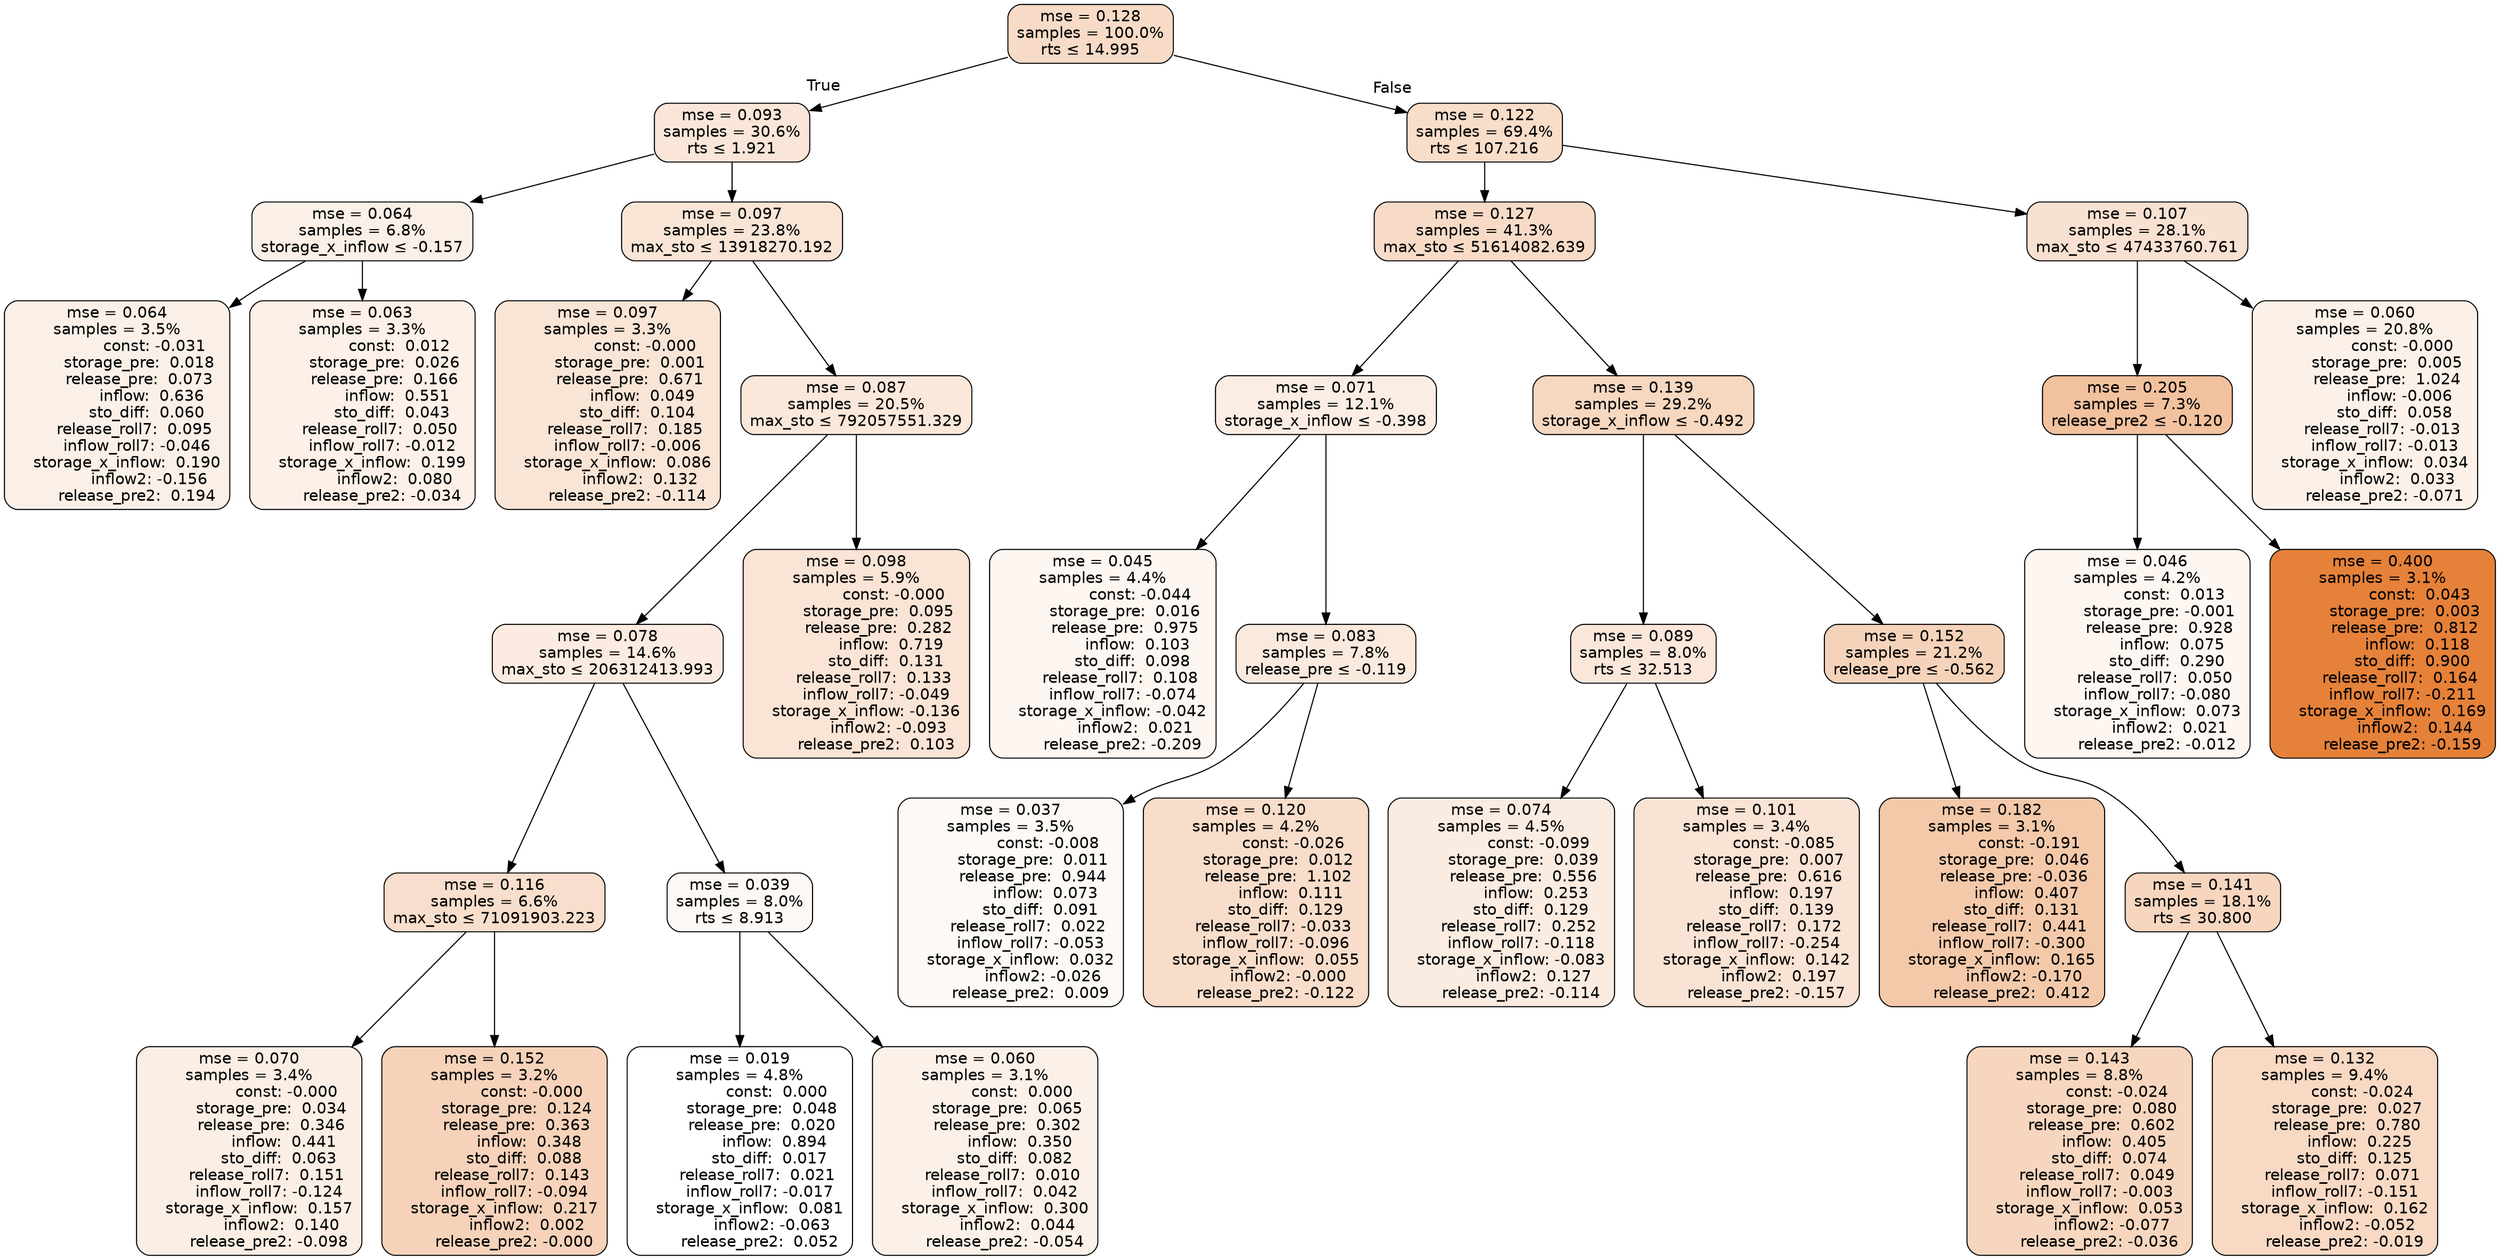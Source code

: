 digraph tree {
bgcolor="transparent"
node [shape=rectangle, style="filled, rounded", color="black", fontname=helvetica] ;
edge [fontname=helvetica] ;
	"0" [label="mse = 0.128
samples = 100.0%
rts &le; 14.995", fillcolor="#f7dbc6"]
	"1" [label="mse = 0.093
samples = 30.6%
rts &le; 1.921", fillcolor="#f9e6d8"]
	"2" [label="mse = 0.064
samples = 6.8%
storage_x_inflow &le; -0.157", fillcolor="#fbf0e7"]
	"3" [label="mse = 0.064
samples = 3.5%
               const: -0.031
         storage_pre:  0.018
         release_pre:  0.073
              inflow:  0.636
            sto_diff:  0.060
       release_roll7:  0.095
        inflow_roll7: -0.046
    storage_x_inflow:  0.190
             inflow2: -0.156
        release_pre2:  0.194", fillcolor="#fbf0e8"]
	"4" [label="mse = 0.063
samples = 3.3%
               const:  0.012
         storage_pre:  0.026
         release_pre:  0.166
              inflow:  0.551
            sto_diff:  0.043
       release_roll7:  0.050
        inflow_roll7: -0.012
    storage_x_inflow:  0.199
             inflow2:  0.080
        release_pre2: -0.034", fillcolor="#fcf0e8"]
	"5" [label="mse = 0.097
samples = 23.8%
max_sto &le; 13918270.192", fillcolor="#f9e5d6"]
	"6" [label="mse = 0.097
samples = 3.3%
               const: -0.000
         storage_pre:  0.001
         release_pre:  0.671
              inflow:  0.049
            sto_diff:  0.104
       release_roll7:  0.185
        inflow_roll7: -0.006
    storage_x_inflow:  0.086
             inflow2:  0.132
        release_pre2: -0.114", fillcolor="#f9e5d6"]
	"7" [label="mse = 0.087
samples = 20.5%
max_sto &le; 792057551.329", fillcolor="#fae8db"]
	"8" [label="mse = 0.078
samples = 14.6%
max_sto &le; 206312413.993", fillcolor="#fbebe0"]
	"9" [label="mse = 0.116
samples = 6.6%
max_sto &le; 71091903.223", fillcolor="#f8decc"]
	"10" [label="mse = 0.070
samples = 3.4%
               const: -0.000
         storage_pre:  0.034
         release_pre:  0.346
              inflow:  0.441
            sto_diff:  0.063
       release_roll7:  0.151
        inflow_roll7: -0.124
    storage_x_inflow:  0.157
             inflow2:  0.140
        release_pre2: -0.098", fillcolor="#fbeee4"]
	"11" [label="mse = 0.152
samples = 3.2%
               const: -0.000
         storage_pre:  0.124
         release_pre:  0.363
              inflow:  0.348
            sto_diff:  0.088
       release_roll7:  0.143
        inflow_roll7: -0.094
    storage_x_inflow:  0.217
             inflow2:  0.002
        release_pre2: -0.000", fillcolor="#f5d2b9"]
	"12" [label="mse = 0.039
samples = 8.0%
rts &le; 8.913", fillcolor="#fdf8f4"]
	"13" [label="mse = 0.019
samples = 4.8%
               const:  0.000
         storage_pre:  0.048
         release_pre:  0.020
              inflow:  0.894
            sto_diff:  0.017
       release_roll7:  0.021
        inflow_roll7: -0.017
    storage_x_inflow:  0.081
             inflow2: -0.063
        release_pre2:  0.052", fillcolor="#ffffff"]
	"14" [label="mse = 0.060
samples = 3.1%
               const:  0.000
         storage_pre:  0.065
         release_pre:  0.302
              inflow:  0.350
            sto_diff:  0.082
       release_roll7:  0.010
        inflow_roll7:  0.042
    storage_x_inflow:  0.300
             inflow2:  0.044
        release_pre2: -0.054", fillcolor="#fcf1e9"]
	"15" [label="mse = 0.098
samples = 5.9%
               const: -0.000
         storage_pre:  0.095
         release_pre:  0.282
              inflow:  0.719
            sto_diff:  0.131
       release_roll7:  0.133
        inflow_roll7: -0.049
    storage_x_inflow: -0.136
             inflow2: -0.093
        release_pre2:  0.103", fillcolor="#f9e4d5"]
	"16" [label="mse = 0.122
samples = 69.4%
rts &le; 107.216", fillcolor="#f8ddc9"]
	"17" [label="mse = 0.127
samples = 41.3%
max_sto &le; 51614082.639", fillcolor="#f7dbc7"]
	"18" [label="mse = 0.071
samples = 12.1%
storage_x_inflow &le; -0.398", fillcolor="#fbede4"]
	"19" [label="mse = 0.045
samples = 4.4%
               const: -0.044
         storage_pre:  0.016
         release_pre:  0.975
              inflow:  0.103
            sto_diff:  0.098
       release_roll7:  0.108
        inflow_roll7: -0.074
    storage_x_inflow: -0.042
             inflow2:  0.021
        release_pre2: -0.209", fillcolor="#fdf6f1"]
	"20" [label="mse = 0.083
samples = 7.8%
release_pre &le; -0.119", fillcolor="#fae9dd"]
	"21" [label="mse = 0.037
samples = 3.5%
               const: -0.008
         storage_pre:  0.011
         release_pre:  0.944
              inflow:  0.073
            sto_diff:  0.091
       release_roll7:  0.022
        inflow_roll7: -0.053
    storage_x_inflow:  0.032
             inflow2: -0.026
        release_pre2:  0.009", fillcolor="#fdf9f5"]
	"22" [label="mse = 0.120
samples = 4.2%
               const: -0.026
         storage_pre:  0.012
         release_pre:  1.102
              inflow:  0.111
            sto_diff:  0.129
       release_roll7: -0.033
        inflow_roll7: -0.096
    storage_x_inflow:  0.055
             inflow2: -0.000
        release_pre2: -0.122", fillcolor="#f8ddca"]
	"23" [label="mse = 0.139
samples = 29.2%
storage_x_inflow &le; -0.492", fillcolor="#f6d7c0"]
	"24" [label="mse = 0.089
samples = 8.0%
rts &le; 32.513", fillcolor="#fae7da"]
	"25" [label="mse = 0.074
samples = 4.5%
               const: -0.099
         storage_pre:  0.039
         release_pre:  0.556
              inflow:  0.253
            sto_diff:  0.129
       release_roll7:  0.252
        inflow_roll7: -0.118
    storage_x_inflow: -0.083
             inflow2:  0.127
        release_pre2: -0.114", fillcolor="#fbece2"]
	"26" [label="mse = 0.101
samples = 3.4%
               const: -0.085
         storage_pre:  0.007
         release_pre:  0.616
              inflow:  0.197
            sto_diff:  0.139
       release_roll7:  0.172
        inflow_roll7: -0.254
    storage_x_inflow:  0.142
             inflow2:  0.197
        release_pre2: -0.157", fillcolor="#f9e3d4"]
	"27" [label="mse = 0.152
samples = 21.2%
release_pre &le; -0.562", fillcolor="#f5d3ba"]
	"28" [label="mse = 0.182
samples = 3.1%
               const: -0.191
         storage_pre:  0.046
         release_pre: -0.036
              inflow:  0.407
            sto_diff:  0.131
       release_roll7:  0.441
        inflow_roll7: -0.300
    storage_x_inflow:  0.165
             inflow2: -0.170
        release_pre2:  0.412", fillcolor="#f3c9aa"]
	"29" [label="mse = 0.141
samples = 18.1%
rts &le; 30.800", fillcolor="#f6d6bf"]
	"30" [label="mse = 0.143
samples = 8.8%
               const: -0.024
         storage_pre:  0.080
         release_pre:  0.602
              inflow:  0.405
            sto_diff:  0.074
       release_roll7:  0.049
        inflow_roll7: -0.003
    storage_x_inflow:  0.053
             inflow2: -0.077
        release_pre2: -0.036", fillcolor="#f6d6be"]
	"31" [label="mse = 0.132
samples = 9.4%
               const: -0.024
         storage_pre:  0.027
         release_pre:  0.780
              inflow:  0.225
            sto_diff:  0.125
       release_roll7:  0.071
        inflow_roll7: -0.151
    storage_x_inflow:  0.162
             inflow2: -0.052
        release_pre2: -0.019", fillcolor="#f7d9c4"]
	"32" [label="mse = 0.107
samples = 28.1%
max_sto &le; 47433760.761", fillcolor="#f9e1d1"]
	"33" [label="mse = 0.205
samples = 7.3%
release_pre2 &le; -0.120", fillcolor="#f2c19e"]
	"34" [label="mse = 0.046
samples = 4.2%
               const:  0.013
         storage_pre: -0.001
         release_pre:  0.928
              inflow:  0.075
            sto_diff:  0.290
       release_roll7:  0.050
        inflow_roll7: -0.080
    storage_x_inflow:  0.073
             inflow2:  0.021
        release_pre2: -0.012", fillcolor="#fdf6f1"]
	"35" [label="mse = 0.400
samples = 3.1%
               const:  0.043
         storage_pre:  0.003
         release_pre:  0.812
              inflow:  0.118
            sto_diff:  0.900
       release_roll7:  0.164
        inflow_roll7: -0.211
    storage_x_inflow:  0.169
             inflow2:  0.144
        release_pre2: -0.159", fillcolor="#e58139"]
	"36" [label="mse = 0.060
samples = 20.8%
               const: -0.000
         storage_pre:  0.005
         release_pre:  1.024
              inflow: -0.006
            sto_diff:  0.058
       release_roll7: -0.013
        inflow_roll7: -0.013
    storage_x_inflow:  0.034
             inflow2:  0.033
        release_pre2: -0.071", fillcolor="#fcf1e9"]

	"0" -> "1" [labeldistance=2.5, labelangle=45, headlabel="True"]
	"1" -> "2"
	"2" -> "3"
	"2" -> "4"
	"1" -> "5"
	"5" -> "6"
	"5" -> "7"
	"7" -> "8"
	"8" -> "9"
	"9" -> "10"
	"9" -> "11"
	"8" -> "12"
	"12" -> "13"
	"12" -> "14"
	"7" -> "15"
	"0" -> "16" [labeldistance=2.5, labelangle=-45, headlabel="False"]
	"16" -> "17"
	"17" -> "18"
	"18" -> "19"
	"18" -> "20"
	"20" -> "21"
	"20" -> "22"
	"17" -> "23"
	"23" -> "24"
	"24" -> "25"
	"24" -> "26"
	"23" -> "27"
	"27" -> "28"
	"27" -> "29"
	"29" -> "30"
	"29" -> "31"
	"16" -> "32"
	"32" -> "33"
	"33" -> "34"
	"33" -> "35"
	"32" -> "36"
}
